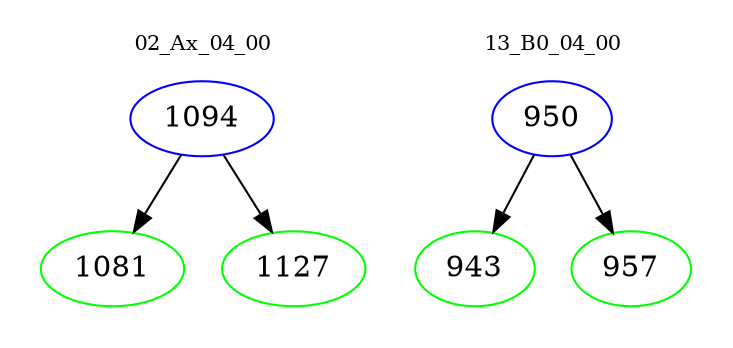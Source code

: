 digraph{
subgraph cluster_0 {
color = white
label = "02_Ax_04_00";
fontsize=10;
T0_1094 [label="1094", color="blue"]
T0_1094 -> T0_1081 [color="black"]
T0_1081 [label="1081", color="green"]
T0_1094 -> T0_1127 [color="black"]
T0_1127 [label="1127", color="green"]
}
subgraph cluster_1 {
color = white
label = "13_B0_04_00";
fontsize=10;
T1_950 [label="950", color="blue"]
T1_950 -> T1_943 [color="black"]
T1_943 [label="943", color="green"]
T1_950 -> T1_957 [color="black"]
T1_957 [label="957", color="green"]
}
}
